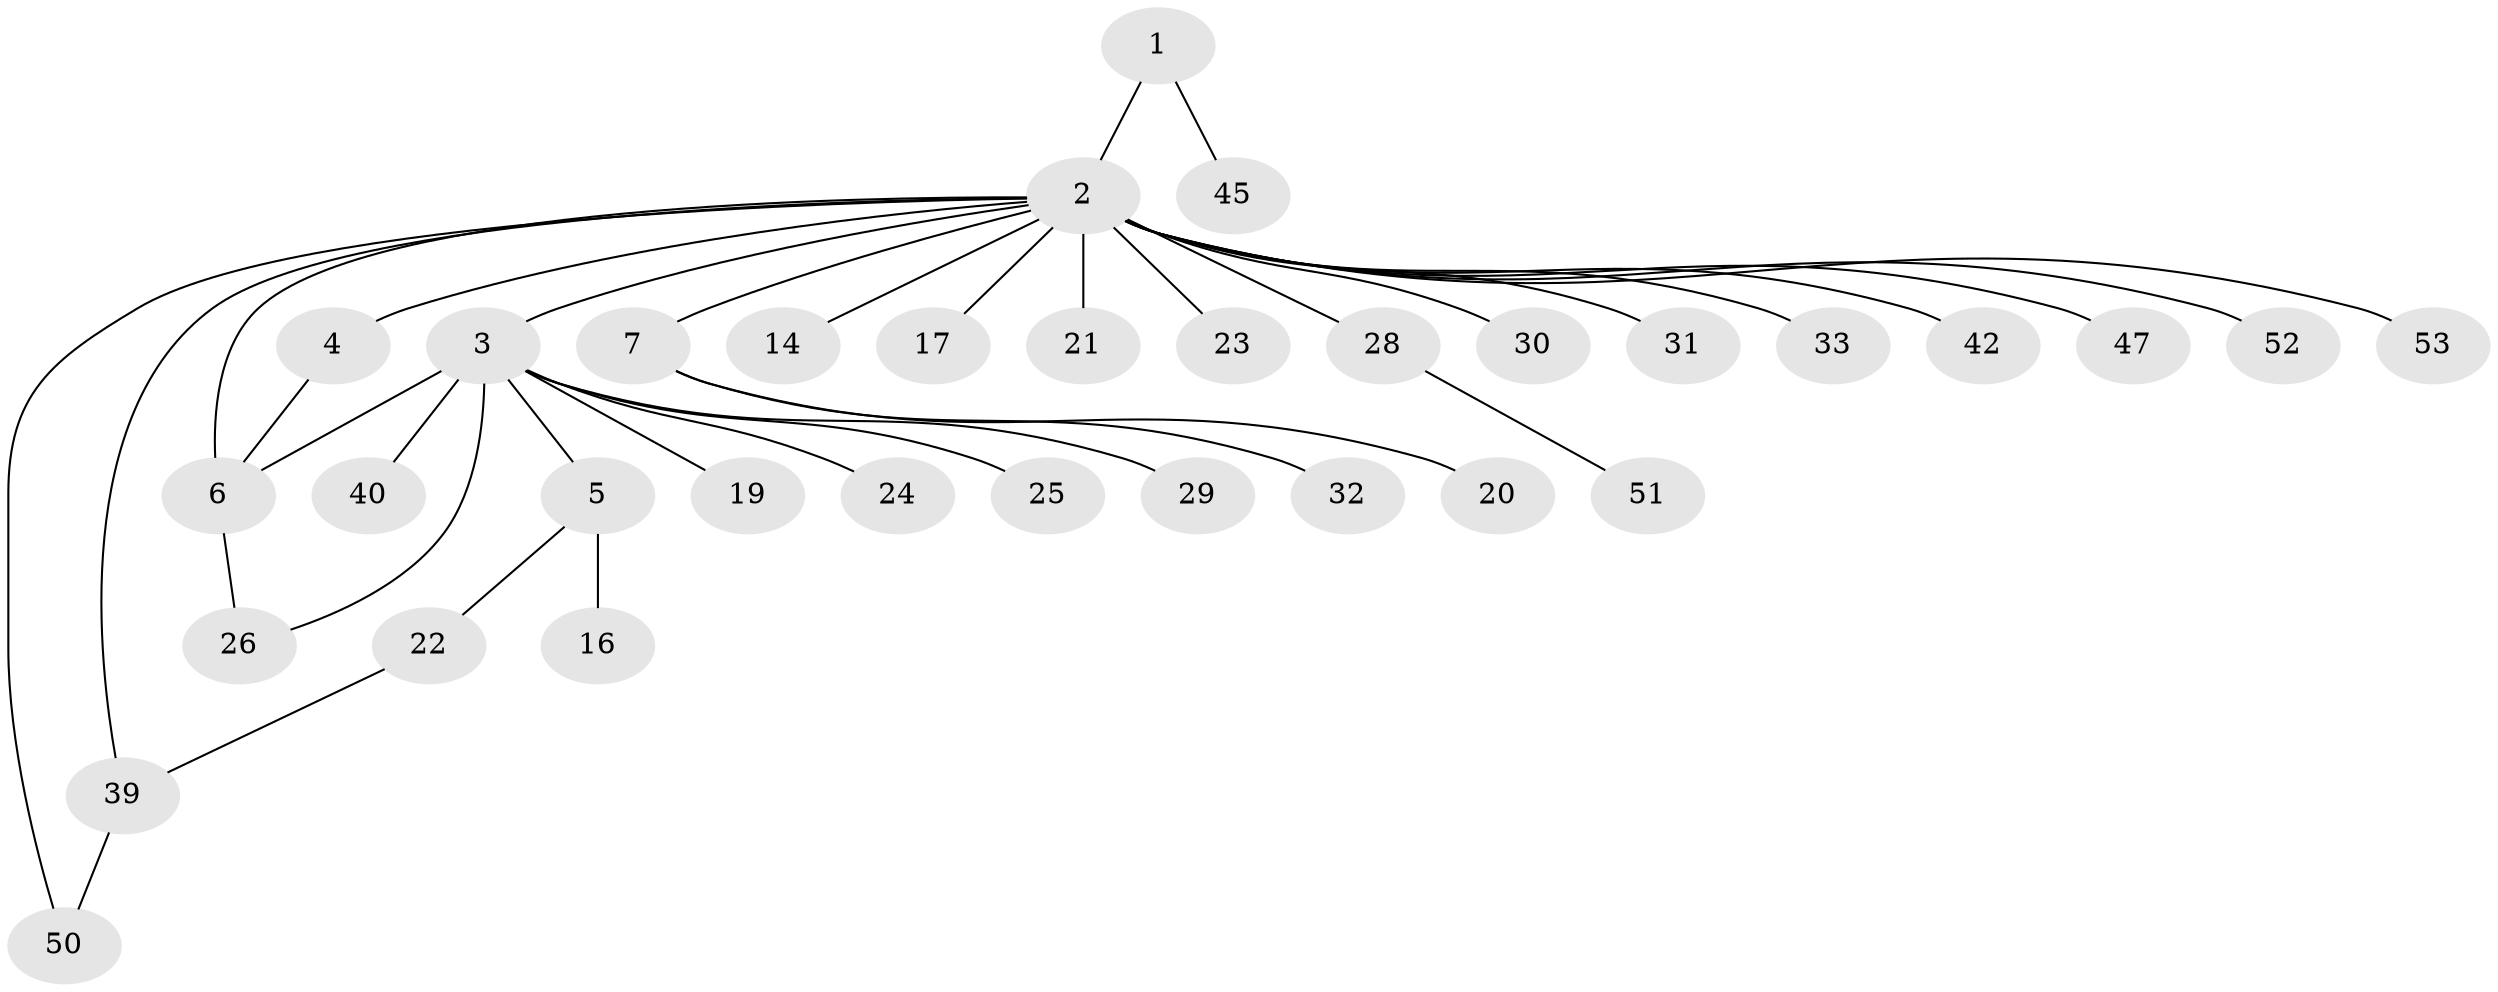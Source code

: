 // original degree distribution, {2: 0.21428571428571427, 22: 0.017857142857142856, 15: 0.017857142857142856, 3: 0.125, 6: 0.017857142857142856, 5: 0.017857142857142856, 1: 0.5535714285714286, 4: 0.03571428571428571}
// Generated by graph-tools (version 1.1) at 2025/18/03/04/25 18:18:19]
// undirected, 33 vertices, 37 edges
graph export_dot {
graph [start="1"]
  node [color=gray90,style=filled];
  1;
  2 [super="+10+18"];
  3 [super="+35+38+36"];
  4;
  5 [super="+9"];
  6 [super="+12+8"];
  7 [super="+15+55"];
  14;
  16;
  17;
  19;
  20;
  21;
  22;
  23;
  24;
  25;
  26 [super="+56"];
  28;
  29;
  30;
  31;
  32 [super="+44+34"];
  33;
  39 [super="+43"];
  40;
  42;
  45;
  47;
  50;
  51;
  52;
  53;
  1 -- 2;
  1 -- 45;
  2 -- 3 [weight=2];
  2 -- 4;
  2 -- 7;
  2 -- 14;
  2 -- 17;
  2 -- 21 [weight=2];
  2 -- 23;
  2 -- 28;
  2 -- 30;
  2 -- 33;
  2 -- 39 [weight=2];
  2 -- 42;
  2 -- 47;
  2 -- 50;
  2 -- 52;
  2 -- 53;
  2 -- 6;
  2 -- 31;
  3 -- 5;
  3 -- 6 [weight=3];
  3 -- 19;
  3 -- 24;
  3 -- 25;
  3 -- 26;
  3 -- 29;
  3 -- 40;
  4 -- 6;
  5 -- 16;
  5 -- 22;
  6 -- 26;
  7 -- 32;
  7 -- 20;
  22 -- 39;
  28 -- 51;
  39 -- 50;
}
